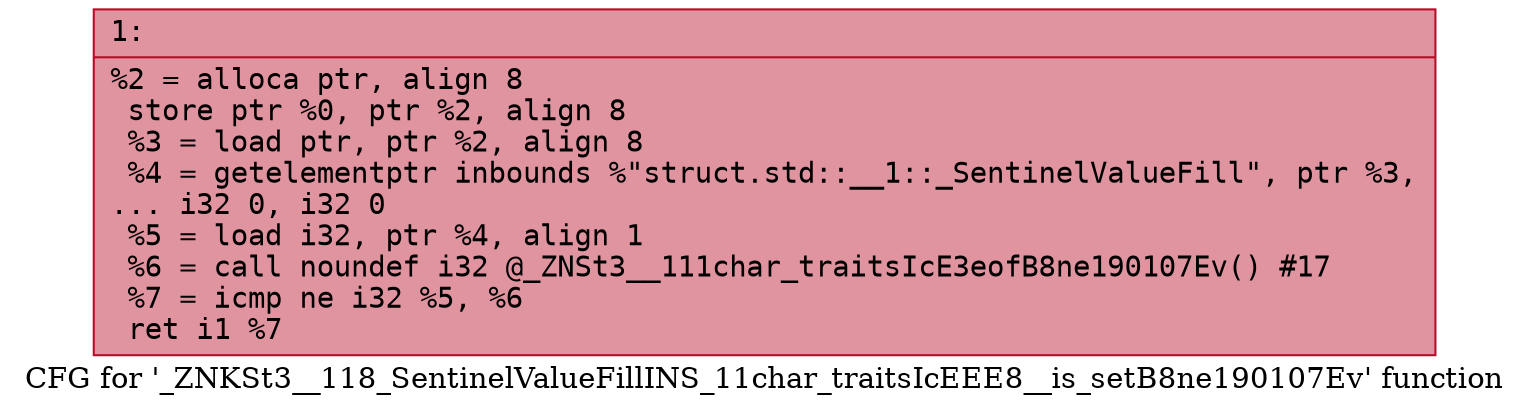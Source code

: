 digraph "CFG for '_ZNKSt3__118_SentinelValueFillINS_11char_traitsIcEEE8__is_setB8ne190107Ev' function" {
	label="CFG for '_ZNKSt3__118_SentinelValueFillINS_11char_traitsIcEEE8__is_setB8ne190107Ev' function";

	Node0x600000637bb0 [shape=record,color="#b70d28ff", style=filled, fillcolor="#b70d2870" fontname="Courier",label="{1:\l|  %2 = alloca ptr, align 8\l  store ptr %0, ptr %2, align 8\l  %3 = load ptr, ptr %2, align 8\l  %4 = getelementptr inbounds %\"struct.std::__1::_SentinelValueFill\", ptr %3,\l... i32 0, i32 0\l  %5 = load i32, ptr %4, align 1\l  %6 = call noundef i32 @_ZNSt3__111char_traitsIcE3eofB8ne190107Ev() #17\l  %7 = icmp ne i32 %5, %6\l  ret i1 %7\l}"];
}
